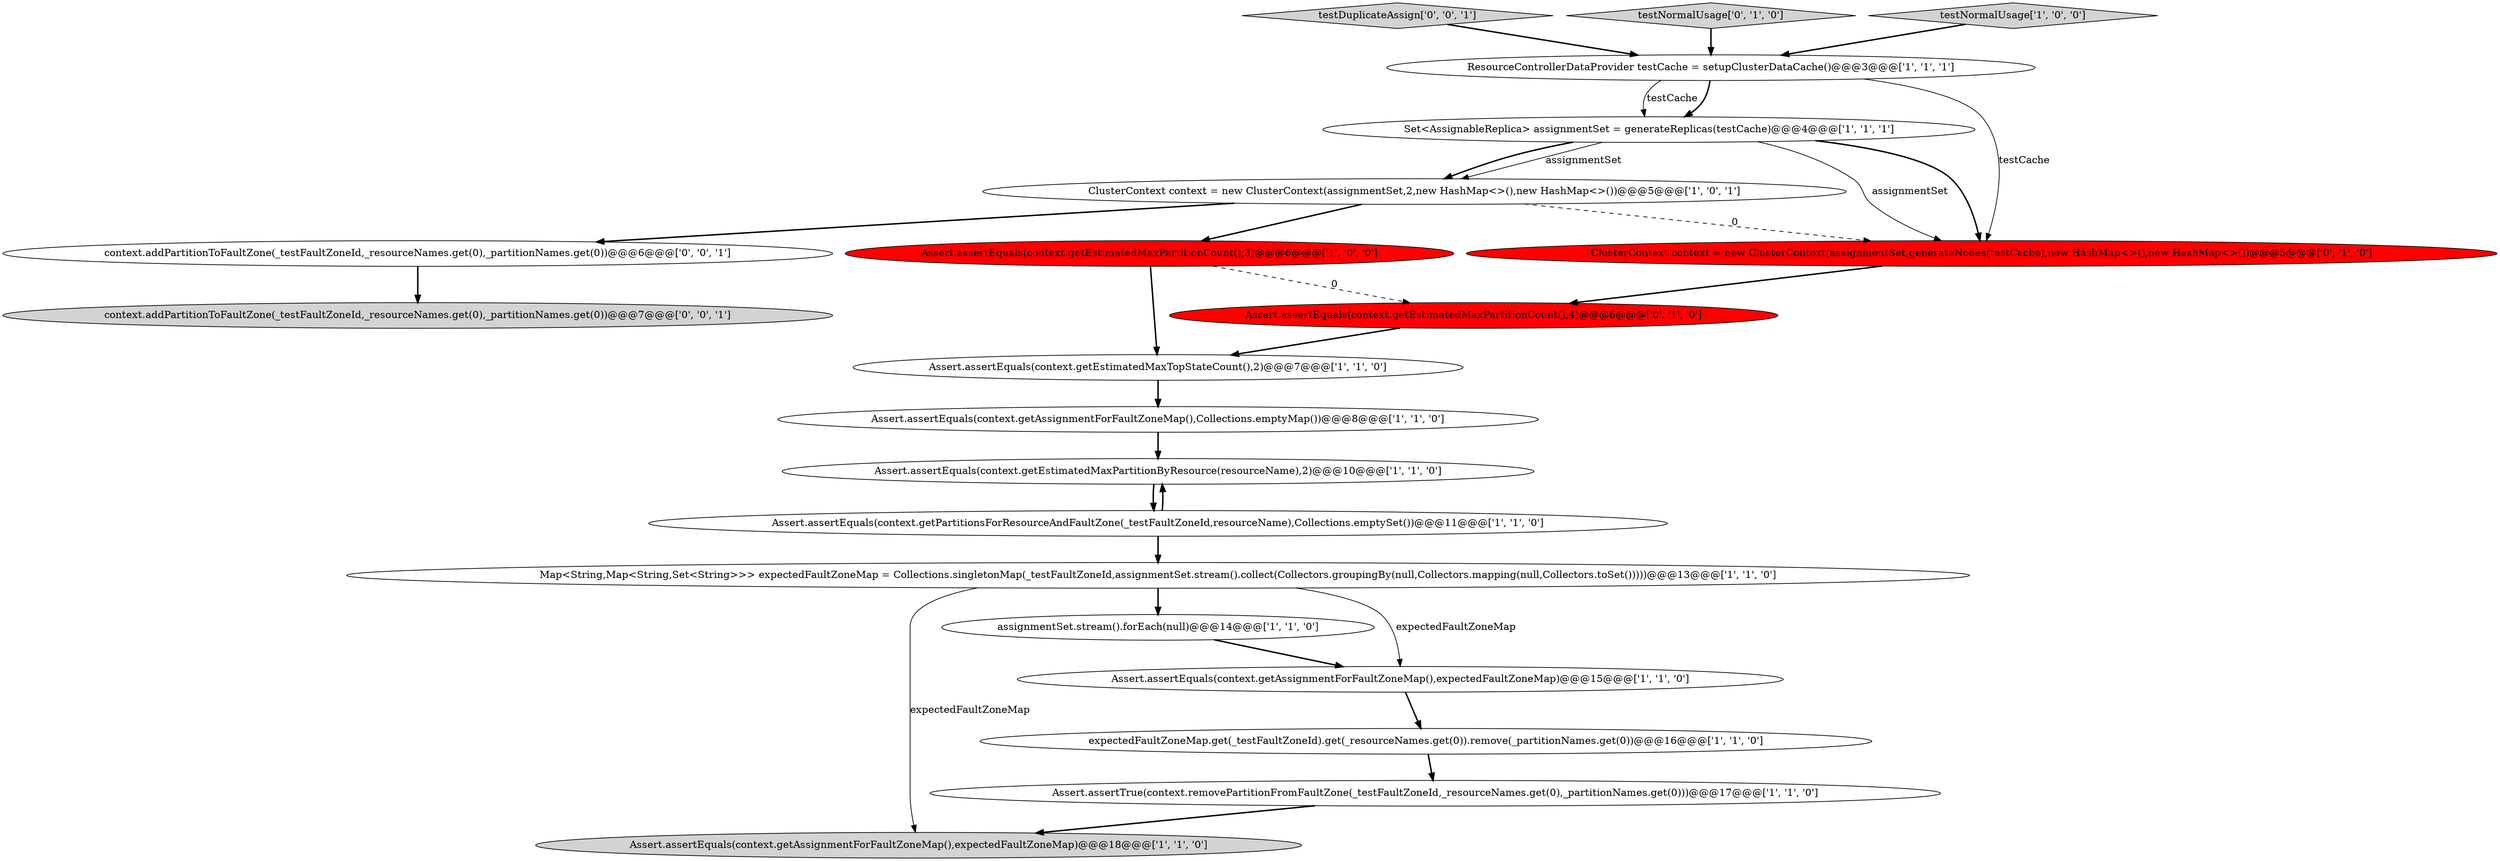 digraph {
8 [style = filled, label = "Set<AssignableReplica> assignmentSet = generateReplicas(testCache)@@@4@@@['1', '1', '1']", fillcolor = white, shape = ellipse image = "AAA0AAABBB1BBB"];
20 [style = filled, label = "context.addPartitionToFaultZone(_testFaultZoneId,_resourceNames.get(0),_partitionNames.get(0))@@@7@@@['0', '0', '1']", fillcolor = lightgray, shape = ellipse image = "AAA0AAABBB3BBB"];
1 [style = filled, label = "expectedFaultZoneMap.get(_testFaultZoneId).get(_resourceNames.get(0)).remove(_partitionNames.get(0))@@@16@@@['1', '1', '0']", fillcolor = white, shape = ellipse image = "AAA0AAABBB1BBB"];
17 [style = filled, label = "Assert.assertEquals(context.getEstimatedMaxPartitionCount(),4)@@@6@@@['0', '1', '0']", fillcolor = red, shape = ellipse image = "AAA1AAABBB2BBB"];
18 [style = filled, label = "testDuplicateAssign['0', '0', '1']", fillcolor = lightgray, shape = diamond image = "AAA0AAABBB3BBB"];
6 [style = filled, label = "Assert.assertEquals(context.getAssignmentForFaultZoneMap(),expectedFaultZoneMap)@@@18@@@['1', '1', '0']", fillcolor = lightgray, shape = ellipse image = "AAA0AAABBB1BBB"];
5 [style = filled, label = "ResourceControllerDataProvider testCache = setupClusterDataCache()@@@3@@@['1', '1', '1']", fillcolor = white, shape = ellipse image = "AAA0AAABBB1BBB"];
9 [style = filled, label = "Assert.assertEquals(context.getEstimatedMaxPartitionByResource(resourceName),2)@@@10@@@['1', '1', '0']", fillcolor = white, shape = ellipse image = "AAA0AAABBB1BBB"];
11 [style = filled, label = "Assert.assertTrue(context.removePartitionFromFaultZone(_testFaultZoneId,_resourceNames.get(0),_partitionNames.get(0)))@@@17@@@['1', '1', '0']", fillcolor = white, shape = ellipse image = "AAA0AAABBB1BBB"];
2 [style = filled, label = "ClusterContext context = new ClusterContext(assignmentSet,2,new HashMap<>(),new HashMap<>())@@@5@@@['1', '0', '1']", fillcolor = white, shape = ellipse image = "AAA0AAABBB1BBB"];
14 [style = filled, label = "Assert.assertEquals(context.getAssignmentForFaultZoneMap(),expectedFaultZoneMap)@@@15@@@['1', '1', '0']", fillcolor = white, shape = ellipse image = "AAA0AAABBB1BBB"];
0 [style = filled, label = "Assert.assertEquals(context.getAssignmentForFaultZoneMap(),Collections.emptyMap())@@@8@@@['1', '1', '0']", fillcolor = white, shape = ellipse image = "AAA0AAABBB1BBB"];
3 [style = filled, label = "Map<String,Map<String,Set<String>>> expectedFaultZoneMap = Collections.singletonMap(_testFaultZoneId,assignmentSet.stream().collect(Collectors.groupingBy(null,Collectors.mapping(null,Collectors.toSet()))))@@@13@@@['1', '1', '0']", fillcolor = white, shape = ellipse image = "AAA0AAABBB1BBB"];
19 [style = filled, label = "context.addPartitionToFaultZone(_testFaultZoneId,_resourceNames.get(0),_partitionNames.get(0))@@@6@@@['0', '0', '1']", fillcolor = white, shape = ellipse image = "AAA0AAABBB3BBB"];
16 [style = filled, label = "ClusterContext context = new ClusterContext(assignmentSet,generateNodes(testCache),new HashMap<>(),new HashMap<>())@@@5@@@['0', '1', '0']", fillcolor = red, shape = ellipse image = "AAA1AAABBB2BBB"];
10 [style = filled, label = "Assert.assertEquals(context.getEstimatedMaxPartitionCount(),3)@@@6@@@['1', '0', '0']", fillcolor = red, shape = ellipse image = "AAA1AAABBB1BBB"];
13 [style = filled, label = "Assert.assertEquals(context.getEstimatedMaxTopStateCount(),2)@@@7@@@['1', '1', '0']", fillcolor = white, shape = ellipse image = "AAA0AAABBB1BBB"];
4 [style = filled, label = "Assert.assertEquals(context.getPartitionsForResourceAndFaultZone(_testFaultZoneId,resourceName),Collections.emptySet())@@@11@@@['1', '1', '0']", fillcolor = white, shape = ellipse image = "AAA0AAABBB1BBB"];
15 [style = filled, label = "testNormalUsage['0', '1', '0']", fillcolor = lightgray, shape = diamond image = "AAA0AAABBB2BBB"];
7 [style = filled, label = "testNormalUsage['1', '0', '0']", fillcolor = lightgray, shape = diamond image = "AAA0AAABBB1BBB"];
12 [style = filled, label = "assignmentSet.stream().forEach(null)@@@14@@@['1', '1', '0']", fillcolor = white, shape = ellipse image = "AAA0AAABBB1BBB"];
4->9 [style = bold, label=""];
8->16 [style = bold, label=""];
5->8 [style = bold, label=""];
4->3 [style = bold, label=""];
8->2 [style = solid, label="assignmentSet"];
0->9 [style = bold, label=""];
2->19 [style = bold, label=""];
3->14 [style = solid, label="expectedFaultZoneMap"];
19->20 [style = bold, label=""];
9->4 [style = bold, label=""];
11->6 [style = bold, label=""];
5->16 [style = solid, label="testCache"];
3->12 [style = bold, label=""];
16->17 [style = bold, label=""];
5->8 [style = solid, label="testCache"];
8->16 [style = solid, label="assignmentSet"];
2->10 [style = bold, label=""];
14->1 [style = bold, label=""];
15->5 [style = bold, label=""];
1->11 [style = bold, label=""];
7->5 [style = bold, label=""];
3->6 [style = solid, label="expectedFaultZoneMap"];
8->2 [style = bold, label=""];
10->13 [style = bold, label=""];
18->5 [style = bold, label=""];
2->16 [style = dashed, label="0"];
12->14 [style = bold, label=""];
10->17 [style = dashed, label="0"];
17->13 [style = bold, label=""];
13->0 [style = bold, label=""];
}
